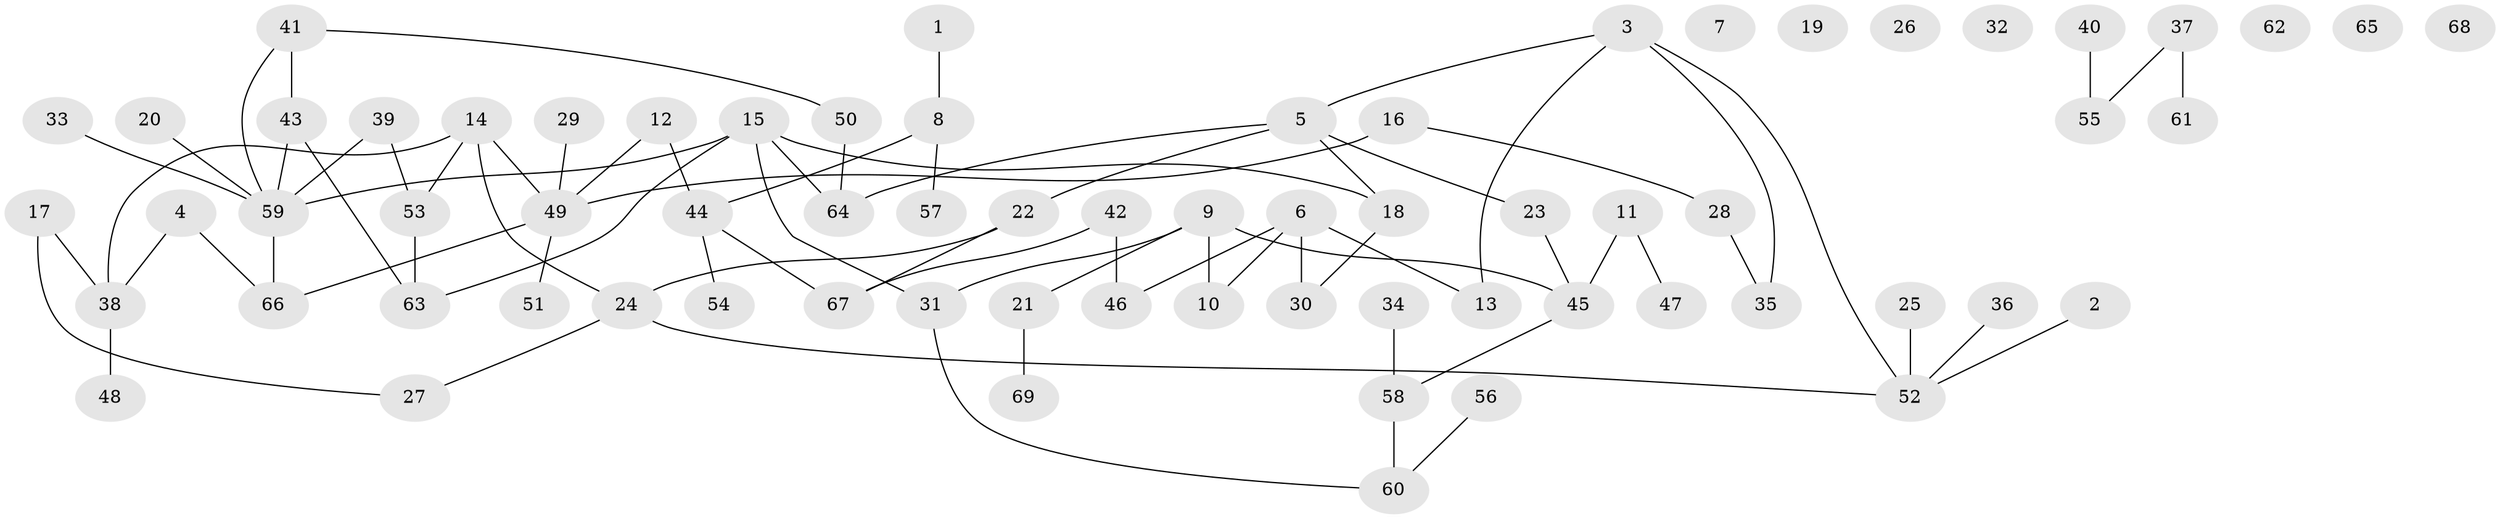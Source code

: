 // coarse degree distribution, {0: 0.14583333333333334, 2: 0.2708333333333333, 5: 0.08333333333333333, 1: 0.3125, 6: 0.0625, 3: 0.10416666666666667, 4: 0.020833333333333332}
// Generated by graph-tools (version 1.1) at 2025/44/03/04/25 21:44:02]
// undirected, 69 vertices, 77 edges
graph export_dot {
graph [start="1"]
  node [color=gray90,style=filled];
  1;
  2;
  3;
  4;
  5;
  6;
  7;
  8;
  9;
  10;
  11;
  12;
  13;
  14;
  15;
  16;
  17;
  18;
  19;
  20;
  21;
  22;
  23;
  24;
  25;
  26;
  27;
  28;
  29;
  30;
  31;
  32;
  33;
  34;
  35;
  36;
  37;
  38;
  39;
  40;
  41;
  42;
  43;
  44;
  45;
  46;
  47;
  48;
  49;
  50;
  51;
  52;
  53;
  54;
  55;
  56;
  57;
  58;
  59;
  60;
  61;
  62;
  63;
  64;
  65;
  66;
  67;
  68;
  69;
  1 -- 8;
  2 -- 52;
  3 -- 5;
  3 -- 13;
  3 -- 35;
  3 -- 52;
  4 -- 38;
  4 -- 66;
  5 -- 18;
  5 -- 22;
  5 -- 23;
  5 -- 64;
  6 -- 10;
  6 -- 13;
  6 -- 30;
  6 -- 46;
  8 -- 44;
  8 -- 57;
  9 -- 10;
  9 -- 21;
  9 -- 31;
  9 -- 45;
  11 -- 45;
  11 -- 47;
  12 -- 44;
  12 -- 49;
  14 -- 24;
  14 -- 38;
  14 -- 49;
  14 -- 53;
  15 -- 18;
  15 -- 31;
  15 -- 59;
  15 -- 63;
  15 -- 64;
  16 -- 28;
  16 -- 49;
  17 -- 27;
  17 -- 38;
  18 -- 30;
  20 -- 59;
  21 -- 69;
  22 -- 24;
  22 -- 67;
  23 -- 45;
  24 -- 27;
  24 -- 52;
  25 -- 52;
  28 -- 35;
  29 -- 49;
  31 -- 60;
  33 -- 59;
  34 -- 58;
  36 -- 52;
  37 -- 55;
  37 -- 61;
  38 -- 48;
  39 -- 53;
  39 -- 59;
  40 -- 55;
  41 -- 43;
  41 -- 50;
  41 -- 59;
  42 -- 46;
  42 -- 67;
  43 -- 59;
  43 -- 63;
  44 -- 54;
  44 -- 67;
  45 -- 58;
  49 -- 51;
  49 -- 66;
  50 -- 64;
  53 -- 63;
  56 -- 60;
  58 -- 60;
  59 -- 66;
}
